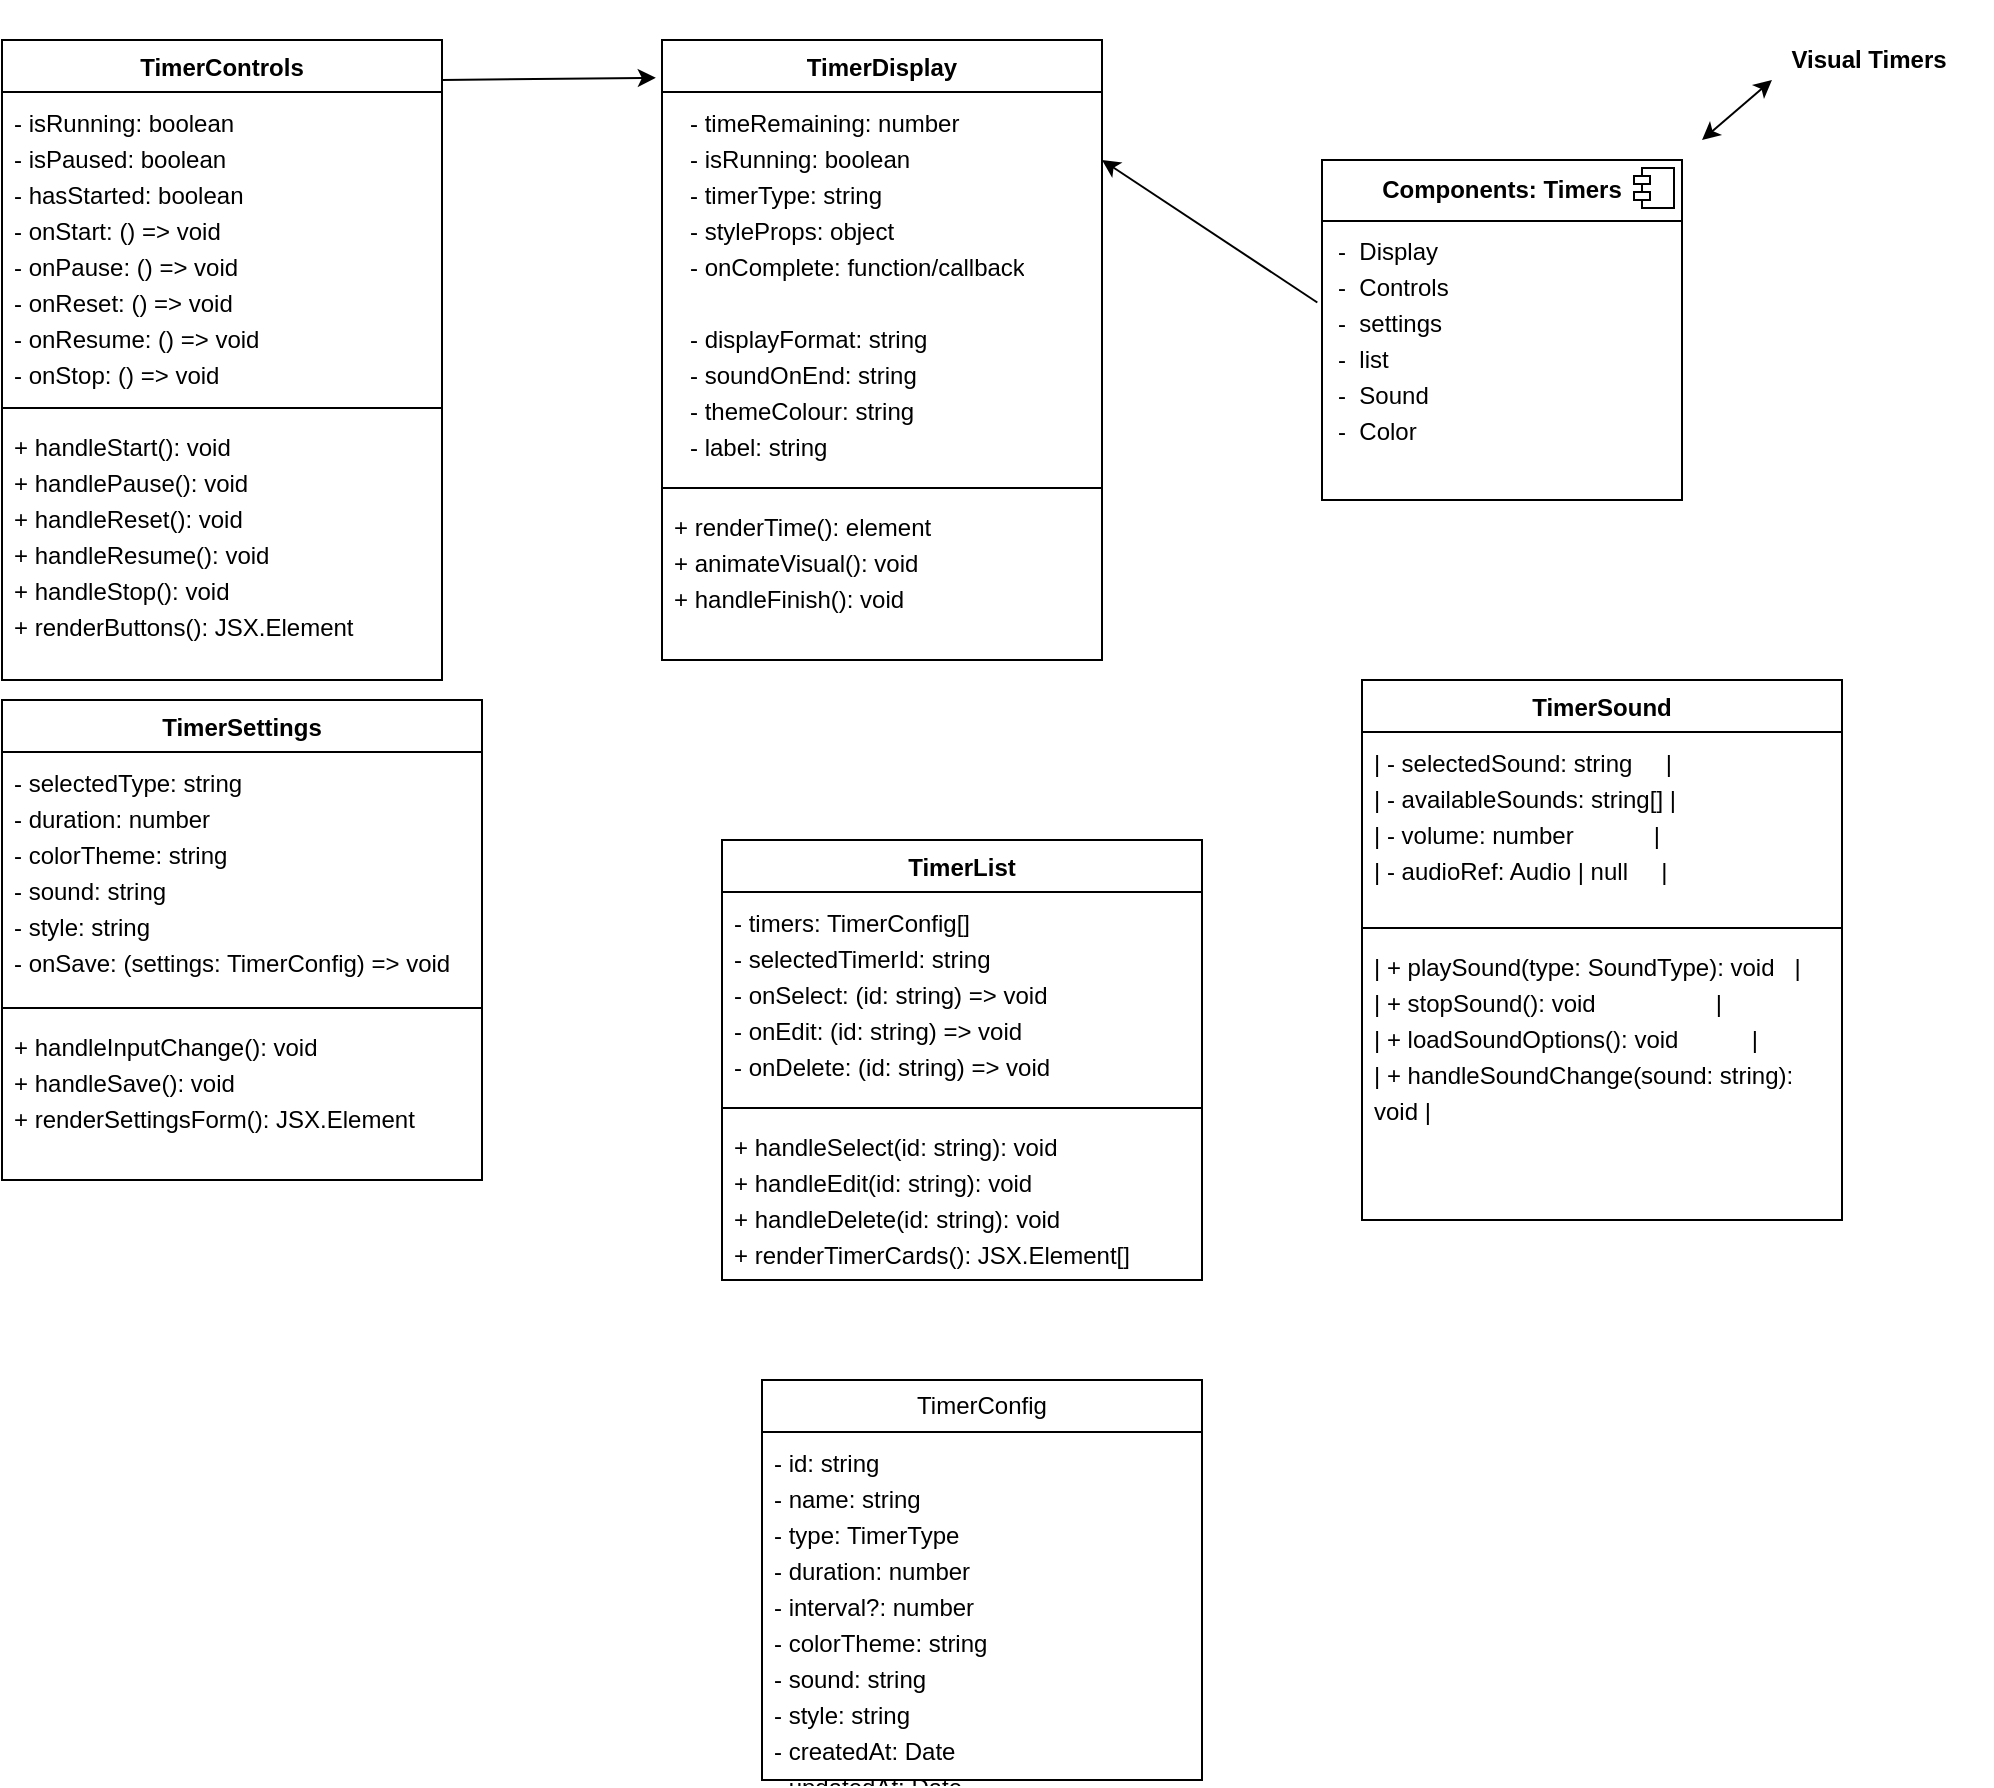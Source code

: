 <mxfile version="27.0.5">
  <diagram name="Page-1" id="QBBoDQWZTO2eCrty7JTz">
    <mxGraphModel dx="1288" dy="648" grid="1" gridSize="10" guides="1" tooltips="1" connect="1" arrows="1" fold="1" page="1" pageScale="1" pageWidth="850" pageHeight="1100" math="0" shadow="0">
      <root>
        <mxCell id="0" />
        <mxCell id="1" parent="0" />
        <mxCell id="6bzgwzdrAZAFj6cemPV4-1" value="Visual Timers" style="text;align=center;fontStyle=1;verticalAlign=middle;spacingLeft=3;spacingRight=3;strokeColor=none;rotatable=0;points=[[0,0.5],[1,0.5]];portConstraint=eastwest;html=1;" parent="1" vertex="1">
          <mxGeometry x="350" y="40" width="125" height="60" as="geometry" />
        </mxCell>
        <mxCell id="0FBJy8l07Yth9Wb-NzU2-1" value="&lt;div style=&quot;line-height: 150%;&quot;&gt;&lt;p style=&quot;margin:0px;margin-top:6px;text-align:center;&quot;&gt;&lt;b&gt;Components: Timers&lt;/b&gt;&lt;/p&gt;&lt;hr size=&quot;1&quot; style=&quot;border-style:solid;&quot;&gt;&lt;p style=&quot;margin:0px;margin-left:8px;&quot;&gt;-&amp;nbsp; Display&lt;/p&gt;&lt;p style=&quot;margin:0px;margin-left:8px;&quot;&gt;-&amp;nbsp; Controls&lt;/p&gt;&lt;p style=&quot;margin:0px;margin-left:8px;&quot;&gt;-&amp;nbsp; settings&lt;/p&gt;&lt;p style=&quot;margin:0px;margin-left:8px;&quot;&gt;-&amp;nbsp; list&lt;/p&gt;&lt;p style=&quot;margin:0px;margin-left:8px;&quot;&gt;-&amp;nbsp; Sound&amp;nbsp;&lt;/p&gt;&lt;p style=&quot;margin:0px;margin-left:8px;&quot;&gt;-&amp;nbsp; Color&lt;/p&gt;&lt;p style=&quot;margin:0px;margin-left:8px;&quot;&gt;&lt;/p&gt;&lt;/div&gt;" style="align=left;overflow=fill;html=1;dropTarget=0;whiteSpace=wrap;" vertex="1" parent="1">
          <mxGeometry x="140" y="120" width="180" height="170" as="geometry" />
        </mxCell>
        <mxCell id="0FBJy8l07Yth9Wb-NzU2-2" value="" style="shape=component;jettyWidth=8;jettyHeight=4;" vertex="1" parent="0FBJy8l07Yth9Wb-NzU2-1">
          <mxGeometry x="1" width="20" height="20" relative="1" as="geometry">
            <mxPoint x="-24" y="4" as="offset" />
          </mxGeometry>
        </mxCell>
        <mxCell id="0FBJy8l07Yth9Wb-NzU2-14" value="" style="endArrow=classic;startArrow=classic;html=1;rounded=0;" edge="1" parent="1">
          <mxGeometry width="50" height="50" relative="1" as="geometry">
            <mxPoint x="330" y="110" as="sourcePoint" />
            <mxPoint x="365" y="80" as="targetPoint" />
          </mxGeometry>
        </mxCell>
        <mxCell id="0FBJy8l07Yth9Wb-NzU2-17" value="" style="endArrow=classic;html=1;rounded=0;exitX=-0.013;exitY=0.419;exitDx=0;exitDy=0;exitPerimeter=0;" edge="1" parent="1" source="0FBJy8l07Yth9Wb-NzU2-1">
          <mxGeometry width="50" height="50" relative="1" as="geometry">
            <mxPoint x="120" y="170" as="sourcePoint" />
            <mxPoint x="30" y="120" as="targetPoint" />
            <Array as="points" />
          </mxGeometry>
        </mxCell>
        <mxCell id="0FBJy8l07Yth9Wb-NzU2-23" value="TimerDisplay" style="swimlane;fontStyle=1;align=center;verticalAlign=top;childLayout=stackLayout;horizontal=1;startSize=26;horizontalStack=0;resizeParent=1;resizeParentMax=0;resizeLast=0;collapsible=1;marginBottom=0;whiteSpace=wrap;html=1;" vertex="1" parent="1">
          <mxGeometry x="-190" y="60" width="220" height="310" as="geometry" />
        </mxCell>
        <mxCell id="0FBJy8l07Yth9Wb-NzU2-24" value="&lt;div style=&quot;line-height: 150%;&quot;&gt;&lt;p style=&quot;margin: 0px 0px 0px 8px;&quot;&gt;- timeRemaining: number&lt;/p&gt;&lt;p style=&quot;margin: 0px 0px 0px 8px;&quot;&gt;- isRunning: boolean&lt;/p&gt;&lt;p style=&quot;margin: 0px 0px 0px 8px;&quot;&gt;- timerType: string&lt;/p&gt;&lt;p style=&quot;margin: 0px 0px 0px 8px;&quot;&gt;- styleProps: object&lt;/p&gt;&lt;p style=&quot;margin: 0px 0px 0px 8px;&quot;&gt;- onComplete: function/callback&lt;/p&gt;&lt;p style=&quot;margin: 0px 0px 0px 8px;&quot;&gt;&lt;br&gt;&lt;/p&gt;&lt;p style=&quot;margin: 0px 0px 0px 8px;&quot;&gt;- displayFormat: string&lt;/p&gt;&lt;p style=&quot;margin: 0px 0px 0px 8px;&quot;&gt;- soundOnEnd: string&lt;/p&gt;&lt;p style=&quot;margin: 0px 0px 0px 8px;&quot;&gt;- themeColour: string&lt;/p&gt;&lt;p style=&quot;margin: 0px 0px 0px 8px;&quot;&gt;- label: string&lt;/p&gt;&lt;/div&gt;" style="text;strokeColor=none;fillColor=none;align=left;verticalAlign=top;spacingLeft=4;spacingRight=4;overflow=hidden;rotatable=0;points=[[0,0.5],[1,0.5]];portConstraint=eastwest;whiteSpace=wrap;html=1;" vertex="1" parent="0FBJy8l07Yth9Wb-NzU2-23">
          <mxGeometry y="26" width="220" height="194" as="geometry" />
        </mxCell>
        <mxCell id="0FBJy8l07Yth9Wb-NzU2-25" value="" style="line;strokeWidth=1;fillColor=none;align=left;verticalAlign=middle;spacingTop=-1;spacingLeft=3;spacingRight=3;rotatable=0;labelPosition=right;points=[];portConstraint=eastwest;strokeColor=inherit;" vertex="1" parent="0FBJy8l07Yth9Wb-NzU2-23">
          <mxGeometry y="220" width="220" height="8" as="geometry" />
        </mxCell>
        <mxCell id="0FBJy8l07Yth9Wb-NzU2-26" value="&lt;div style=&quot;line-height: 150%;&quot;&gt;+ renderTime(): element&lt;div&gt;+ animateVisual(): void&lt;/div&gt;&lt;div&gt;+ handleFinish(): void&lt;/div&gt;&lt;/div&gt;" style="text;strokeColor=none;fillColor=none;align=left;verticalAlign=top;spacingLeft=4;spacingRight=4;overflow=hidden;rotatable=0;points=[[0,0.5],[1,0.5]];portConstraint=eastwest;whiteSpace=wrap;html=1;" vertex="1" parent="0FBJy8l07Yth9Wb-NzU2-23">
          <mxGeometry y="228" width="220" height="82" as="geometry" />
        </mxCell>
        <mxCell id="0FBJy8l07Yth9Wb-NzU2-28" value="TimerControls" style="swimlane;fontStyle=1;align=center;verticalAlign=top;childLayout=stackLayout;horizontal=1;startSize=26;horizontalStack=0;resizeParent=1;resizeParentMax=0;resizeLast=0;collapsible=1;marginBottom=0;whiteSpace=wrap;html=1;" vertex="1" parent="1">
          <mxGeometry x="-520" y="60" width="220" height="320" as="geometry" />
        </mxCell>
        <mxCell id="0FBJy8l07Yth9Wb-NzU2-29" value="&lt;div style=&quot;line-height: 150%;&quot;&gt;&lt;div&gt;&lt;span style=&quot;font-size: 12px;&quot;&gt;- isRunning: boolean&amp;nbsp;&amp;nbsp;&lt;/span&gt;&lt;/div&gt;&lt;div&gt;&lt;span style=&quot;font-size: 12px;&quot;&gt;- isPaused: boolean&amp;nbsp; &amp;nbsp;&lt;/span&gt;&lt;/div&gt;&lt;div&gt;&lt;span style=&quot;font-size: 12px;&quot;&gt;- hasStarted: boolean&amp;nbsp;&lt;/span&gt;&lt;/div&gt;&lt;div&gt;&lt;span style=&quot;font-size: 12px;&quot;&gt;- onStart: () =&amp;gt; void&amp;nbsp;&lt;/span&gt;&lt;/div&gt;&lt;div&gt;&lt;span style=&quot;font-size: 12px;&quot;&gt;- onPause: () =&amp;gt; void&amp;nbsp;&lt;/span&gt;&lt;/div&gt;&lt;div&gt;&lt;span style=&quot;font-size: 12px;&quot;&gt;- onReset: () =&amp;gt; void&amp;nbsp;&lt;/span&gt;&lt;/div&gt;&lt;div&gt;&lt;span style=&quot;font-size: 12px;&quot;&gt;- onResume: () =&amp;gt; void&lt;/span&gt;&lt;/div&gt;&lt;div&gt;&lt;span style=&quot;font-size: 12px;&quot;&gt;- onStop: () =&amp;gt; void&amp;nbsp;&lt;/span&gt;&lt;/div&gt;&lt;/div&gt;" style="text;strokeColor=none;fillColor=none;align=left;verticalAlign=top;spacingLeft=4;spacingRight=4;overflow=hidden;rotatable=0;points=[[0,0.5],[1,0.5]];portConstraint=eastwest;whiteSpace=wrap;html=1;" vertex="1" parent="0FBJy8l07Yth9Wb-NzU2-28">
          <mxGeometry y="26" width="220" height="154" as="geometry" />
        </mxCell>
        <mxCell id="0FBJy8l07Yth9Wb-NzU2-30" value="" style="line;strokeWidth=1;fillColor=none;align=left;verticalAlign=middle;spacingTop=-1;spacingLeft=3;spacingRight=3;rotatable=0;labelPosition=right;points=[];portConstraint=eastwest;strokeColor=inherit;" vertex="1" parent="0FBJy8l07Yth9Wb-NzU2-28">
          <mxGeometry y="180" width="220" height="8" as="geometry" />
        </mxCell>
        <mxCell id="0FBJy8l07Yth9Wb-NzU2-31" value="&lt;div style=&quot;line-height: 150%;&quot;&gt;&lt;div&gt;&lt;span style=&quot;font-size: 12px;&quot;&gt;+ handleStart(): void&amp;nbsp;&lt;/span&gt;&lt;/div&gt;&lt;div&gt;&lt;span style=&quot;font-size: 12px;&quot;&gt;+ handlePause(): void&amp;nbsp;&lt;/span&gt;&lt;/div&gt;&lt;div&gt;&lt;span style=&quot;font-size: 12px;&quot;&gt;+ handleReset(): void&amp;nbsp;&lt;/span&gt;&lt;/div&gt;&lt;div&gt;&lt;span style=&quot;font-size: 12px;&quot;&gt;+ handleResume(): void&lt;/span&gt;&lt;/div&gt;&lt;div&gt;&lt;span style=&quot;font-size: 12px;&quot;&gt;+ handleStop(): void&amp;nbsp;&amp;nbsp;&lt;/span&gt;&lt;/div&gt;&lt;div&gt;&lt;span style=&quot;font-size: 12px;&quot;&gt;+ renderButtons(): JSX.Element&lt;/span&gt;&lt;/div&gt;&lt;/div&gt;" style="text;strokeColor=none;fillColor=none;align=left;verticalAlign=top;spacingLeft=4;spacingRight=4;overflow=hidden;rotatable=0;points=[[0,0.5],[1,0.5]];portConstraint=eastwest;whiteSpace=wrap;html=1;" vertex="1" parent="0FBJy8l07Yth9Wb-NzU2-28">
          <mxGeometry y="188" width="220" height="132" as="geometry" />
        </mxCell>
        <mxCell id="0FBJy8l07Yth9Wb-NzU2-32" value="" style="endArrow=classic;html=1;rounded=0;entryX=-0.014;entryY=0.061;entryDx=0;entryDy=0;entryPerimeter=0;" edge="1" parent="1" target="0FBJy8l07Yth9Wb-NzU2-23">
          <mxGeometry width="50" height="50" relative="1" as="geometry">
            <mxPoint x="-300" y="80" as="sourcePoint" />
            <mxPoint x="-250" y="30" as="targetPoint" />
          </mxGeometry>
        </mxCell>
        <mxCell id="0FBJy8l07Yth9Wb-NzU2-33" value="TimerSettings" style="swimlane;fontStyle=1;align=center;verticalAlign=top;childLayout=stackLayout;horizontal=1;startSize=26;horizontalStack=0;resizeParent=1;resizeParentMax=0;resizeLast=0;collapsible=1;marginBottom=0;whiteSpace=wrap;html=1;" vertex="1" parent="1">
          <mxGeometry x="-520" y="390" width="240" height="240" as="geometry" />
        </mxCell>
        <mxCell id="0FBJy8l07Yth9Wb-NzU2-34" value="&lt;div style=&quot;line-height: 150%;&quot;&gt;&lt;div&gt;&lt;span style=&quot;font-size: 12px;&quot;&gt;- selectedType: string&amp;nbsp; &amp;nbsp; &amp;nbsp;&amp;nbsp;&lt;/span&gt;&lt;/div&gt;&lt;div&gt;&lt;span style=&quot;font-size: 12px;&quot;&gt;- duration: number&amp;nbsp; &amp;nbsp; &amp;nbsp; &amp;nbsp; &amp;nbsp;&amp;nbsp;&lt;/span&gt;&lt;/div&gt;&lt;div&gt;&lt;span style=&quot;font-size: 12px;&quot;&gt;- colorTheme: string&amp;nbsp; &amp;nbsp; &amp;nbsp; &amp;nbsp;&amp;nbsp;&lt;/span&gt;&lt;/div&gt;&lt;div&gt;&lt;span style=&quot;font-size: 12px;&quot;&gt;- sound: string&amp;nbsp; &amp;nbsp; &amp;nbsp; &amp;nbsp; &amp;nbsp; &amp;nbsp; &amp;nbsp;&lt;/span&gt;&lt;/div&gt;&lt;div&gt;&lt;span style=&quot;font-size: 12px;&quot;&gt;- style: string&amp;nbsp; &amp;nbsp; &amp;nbsp; &amp;nbsp; &amp;nbsp; &amp;nbsp; &amp;nbsp;&lt;/span&gt;&lt;/div&gt;&lt;div&gt;&lt;span style=&quot;background-color: transparent; color: light-dark(rgb(0, 0, 0), rgb(255, 255, 255));&quot;&gt;- onSave: (settings: TimerConfig) =&amp;gt; void&amp;nbsp;&lt;/span&gt;&lt;/div&gt;&lt;/div&gt;" style="text;strokeColor=none;fillColor=none;align=left;verticalAlign=top;spacingLeft=4;spacingRight=4;overflow=hidden;rotatable=0;points=[[0,0.5],[1,0.5]];portConstraint=eastwest;whiteSpace=wrap;html=1;" vertex="1" parent="0FBJy8l07Yth9Wb-NzU2-33">
          <mxGeometry y="26" width="240" height="124" as="geometry" />
        </mxCell>
        <mxCell id="0FBJy8l07Yth9Wb-NzU2-35" value="" style="line;strokeWidth=1;fillColor=none;align=left;verticalAlign=middle;spacingTop=-1;spacingLeft=3;spacingRight=3;rotatable=0;labelPosition=right;points=[];portConstraint=eastwest;strokeColor=inherit;" vertex="1" parent="0FBJy8l07Yth9Wb-NzU2-33">
          <mxGeometry y="150" width="240" height="8" as="geometry" />
        </mxCell>
        <mxCell id="0FBJy8l07Yth9Wb-NzU2-36" value="&lt;div style=&quot;line-height: 150%;&quot;&gt;&lt;div&gt;&lt;span style=&quot;font-size: 12px;&quot;&gt;+ handleInputChange(): void&lt;/span&gt;&lt;/div&gt;&lt;div&gt;&lt;span style=&quot;font-size: 12px;&quot;&gt;+ handleSave(): void&amp;nbsp; &amp;nbsp; &amp;nbsp; &amp;nbsp;&amp;nbsp;&lt;/span&gt;&lt;/div&gt;&lt;div&gt;&lt;span style=&quot;font-size: 12px;&quot;&gt;+ renderSettingsForm(): JSX.Element&amp;nbsp;&lt;/span&gt;&lt;/div&gt;&lt;/div&gt;" style="text;strokeColor=none;fillColor=none;align=left;verticalAlign=top;spacingLeft=4;spacingRight=4;overflow=hidden;rotatable=0;points=[[0,0.5],[1,0.5]];portConstraint=eastwest;whiteSpace=wrap;html=1;" vertex="1" parent="0FBJy8l07Yth9Wb-NzU2-33">
          <mxGeometry y="158" width="240" height="82" as="geometry" />
        </mxCell>
        <mxCell id="0FBJy8l07Yth9Wb-NzU2-37" value="TimerList" style="swimlane;fontStyle=1;align=center;verticalAlign=top;childLayout=stackLayout;horizontal=1;startSize=26;horizontalStack=0;resizeParent=1;resizeParentMax=0;resizeLast=0;collapsible=1;marginBottom=0;whiteSpace=wrap;html=1;" vertex="1" parent="1">
          <mxGeometry x="-160" y="460" width="240" height="220" as="geometry" />
        </mxCell>
        <mxCell id="0FBJy8l07Yth9Wb-NzU2-38" value="&lt;div style=&quot;line-height: 150%;&quot;&gt;&lt;div&gt;&lt;span style=&quot;font-size: 12px;&quot;&gt;- timers: TimerConfig[]&amp;nbsp; &amp;nbsp; &amp;nbsp;&lt;/span&gt;&lt;/div&gt;&lt;div&gt;&lt;span style=&quot;font-size: 12px;&quot;&gt;- selectedTimerId: string&amp;nbsp; &amp;nbsp;&lt;/span&gt;&lt;/div&gt;&lt;div&gt;&lt;span style=&quot;font-size: 12px;&quot;&gt;- onSelect: (id: string) =&amp;gt; void&amp;nbsp;&lt;/span&gt;&lt;/div&gt;&lt;div&gt;&lt;span style=&quot;background-color: transparent; color: light-dark(rgb(0, 0, 0), rgb(255, 255, 255));&quot;&gt;- onEdit: (id: string) =&amp;gt; void&amp;nbsp; &amp;nbsp;&lt;/span&gt;&lt;/div&gt;&lt;div&gt;&lt;span style=&quot;font-size: 12px;&quot;&gt;- onDelete: (id: string) =&amp;gt; void&amp;nbsp;&lt;/span&gt;&lt;/div&gt;&lt;/div&gt;" style="text;strokeColor=none;fillColor=none;align=left;verticalAlign=top;spacingLeft=4;spacingRight=4;overflow=hidden;rotatable=0;points=[[0,0.5],[1,0.5]];portConstraint=eastwest;whiteSpace=wrap;html=1;" vertex="1" parent="0FBJy8l07Yth9Wb-NzU2-37">
          <mxGeometry y="26" width="240" height="104" as="geometry" />
        </mxCell>
        <mxCell id="0FBJy8l07Yth9Wb-NzU2-39" value="" style="line;strokeWidth=1;fillColor=none;align=left;verticalAlign=middle;spacingTop=-1;spacingLeft=3;spacingRight=3;rotatable=0;labelPosition=right;points=[];portConstraint=eastwest;strokeColor=inherit;" vertex="1" parent="0FBJy8l07Yth9Wb-NzU2-37">
          <mxGeometry y="130" width="240" height="8" as="geometry" />
        </mxCell>
        <mxCell id="0FBJy8l07Yth9Wb-NzU2-40" value="&lt;div style=&quot;line-height: 150%;&quot;&gt;&lt;div&gt;&lt;span style=&quot;font-size: 12px;&quot;&gt;+ handleSelect(id: string): void&amp;nbsp;&lt;/span&gt;&lt;/div&gt;&lt;div&gt;&lt;span style=&quot;font-size: 12px;&quot;&gt;+ handleEdit(id: string): void&amp;nbsp; &amp;nbsp;&lt;/span&gt;&lt;/div&gt;&lt;div&gt;&lt;span style=&quot;font-size: 12px;&quot;&gt;+ handleDelete(id: string): void&amp;nbsp;&lt;/span&gt;&lt;/div&gt;&lt;div&gt;&lt;span style=&quot;font-size: 12px;&quot;&gt;+ renderTimerCards(): JSX.Element[]&amp;nbsp;&lt;/span&gt;&lt;/div&gt;&lt;/div&gt;" style="text;strokeColor=none;fillColor=none;align=left;verticalAlign=top;spacingLeft=4;spacingRight=4;overflow=hidden;rotatable=0;points=[[0,0.5],[1,0.5]];portConstraint=eastwest;whiteSpace=wrap;html=1;" vertex="1" parent="0FBJy8l07Yth9Wb-NzU2-37">
          <mxGeometry y="138" width="240" height="82" as="geometry" />
        </mxCell>
        <mxCell id="0FBJy8l07Yth9Wb-NzU2-41" value="TimerConfig" style="swimlane;fontStyle=0;childLayout=stackLayout;horizontal=1;startSize=26;fillColor=none;horizontalStack=0;resizeParent=1;resizeParentMax=0;resizeLast=0;collapsible=1;marginBottom=0;whiteSpace=wrap;html=1;" vertex="1" parent="1">
          <mxGeometry x="-140" y="730" width="220" height="200" as="geometry" />
        </mxCell>
        <mxCell id="0FBJy8l07Yth9Wb-NzU2-44" value="&lt;div style=&quot;line-height: 150%;&quot;&gt;&lt;div&gt;&lt;span style=&quot;font-size: 12px;&quot;&gt;- id: string&amp;nbsp; &amp;nbsp; &amp;nbsp; &amp;nbsp; &amp;nbsp; &amp;nbsp; &amp;nbsp; &amp;nbsp;&amp;nbsp;&lt;/span&gt;&lt;/div&gt;&lt;div&gt;&lt;span style=&quot;font-size: 12px;&quot;&gt;- name: string&amp;nbsp; &amp;nbsp; &amp;nbsp; &amp;nbsp; &amp;nbsp; &amp;nbsp; &amp;nbsp;&amp;nbsp;&lt;/span&gt;&lt;/div&gt;&lt;div&gt;&lt;span style=&quot;font-size: 12px;&quot;&gt;- type: TimerType&amp;nbsp; &amp;nbsp; &amp;nbsp; &amp;nbsp; &amp;nbsp; &amp;nbsp;&lt;/span&gt;&lt;/div&gt;&lt;div&gt;&lt;span style=&quot;font-size: 12px;&quot;&gt;- duration: number&amp;nbsp; &amp;nbsp; &amp;nbsp; &amp;nbsp; &amp;nbsp;&amp;nbsp;&lt;/span&gt;&lt;/div&gt;&lt;div&gt;&lt;span style=&quot;font-size: 12px;&quot;&gt;- interval?: number&amp;nbsp; &amp;nbsp; &amp;nbsp; &amp;nbsp; &amp;nbsp;&lt;/span&gt;&lt;/div&gt;&lt;div&gt;&lt;span style=&quot;font-size: 12px;&quot;&gt;- colorTheme: string&amp;nbsp; &amp;nbsp; &amp;nbsp; &amp;nbsp;&lt;/span&gt;&lt;/div&gt;&lt;div&gt;&lt;span style=&quot;font-size: 12px;&quot;&gt;- sound: string&amp;nbsp; &amp;nbsp; &amp;nbsp; &amp;nbsp; &amp;nbsp; &amp;nbsp; &amp;nbsp;&lt;/span&gt;&lt;/div&gt;&lt;div&gt;&lt;span style=&quot;font-size: 12px;&quot;&gt;- style: string&amp;nbsp; &amp;nbsp; &amp;nbsp; &amp;nbsp; &amp;nbsp; &amp;nbsp; &amp;nbsp;&lt;/span&gt;&lt;/div&gt;&lt;div&gt;&lt;span style=&quot;font-size: 12px;&quot;&gt;- createdAt: Date&amp;nbsp; &amp;nbsp; &amp;nbsp; &amp;nbsp; &amp;nbsp; &amp;nbsp;&lt;/span&gt;&lt;/div&gt;&lt;div&gt;&lt;span style=&quot;font-size: 12px;&quot;&gt;- updatedAt: Date&amp;nbsp; &amp;nbsp; &amp;nbsp; &amp;nbsp; &amp;nbsp; &amp;nbsp;&lt;/span&gt;&lt;/div&gt;&lt;div&gt;&lt;span style=&quot;font-size: 12px;&quot;&gt;- userId?: string&amp;nbsp; &amp;nbsp; &amp;nbsp; &amp;nbsp; &amp;nbsp; &amp;nbsp;&lt;/span&gt;&lt;/div&gt;&lt;/div&gt;" style="text;strokeColor=none;fillColor=none;align=left;verticalAlign=top;spacingLeft=4;spacingRight=4;overflow=hidden;rotatable=0;points=[[0,0.5],[1,0.5]];portConstraint=eastwest;whiteSpace=wrap;html=1;strokeWidth=4;" vertex="1" parent="0FBJy8l07Yth9Wb-NzU2-41">
          <mxGeometry y="26" width="220" height="174" as="geometry" />
        </mxCell>
        <mxCell id="0FBJy8l07Yth9Wb-NzU2-45" value="TimerSound" style="swimlane;fontStyle=1;align=center;verticalAlign=top;childLayout=stackLayout;horizontal=1;startSize=26;horizontalStack=0;resizeParent=1;resizeParentMax=0;resizeLast=0;collapsible=1;marginBottom=0;whiteSpace=wrap;html=1;" vertex="1" parent="1">
          <mxGeometry x="160" y="380" width="240" height="270" as="geometry" />
        </mxCell>
        <mxCell id="0FBJy8l07Yth9Wb-NzU2-46" value="&lt;div style=&quot;line-height: 150%;&quot;&gt;&lt;div&gt;&lt;span style=&quot;font-size: 12px;&quot;&gt;| - selectedSound: string&amp;nbsp; &amp;nbsp; &amp;nbsp;|&lt;/span&gt;&lt;/div&gt;&lt;div&gt;&lt;span style=&quot;font-size: 12px;&quot;&gt;| - availableSounds: string[] |&lt;/span&gt;&lt;/div&gt;&lt;div&gt;&lt;span style=&quot;font-size: 12px;&quot;&gt;| - volume: number&amp;nbsp; &amp;nbsp; &amp;nbsp; &amp;nbsp; &amp;nbsp; &amp;nbsp; |&lt;/span&gt;&lt;/div&gt;&lt;div&gt;&lt;span style=&quot;font-size: 12px;&quot;&gt;| - audioRef: Audio | null&amp;nbsp; &amp;nbsp; &amp;nbsp;|&lt;/span&gt;&lt;/div&gt;&lt;/div&gt;" style="text;strokeColor=none;fillColor=none;align=left;verticalAlign=top;spacingLeft=4;spacingRight=4;overflow=hidden;rotatable=0;points=[[0,0.5],[1,0.5]];portConstraint=eastwest;whiteSpace=wrap;html=1;" vertex="1" parent="0FBJy8l07Yth9Wb-NzU2-45">
          <mxGeometry y="26" width="240" height="94" as="geometry" />
        </mxCell>
        <mxCell id="0FBJy8l07Yth9Wb-NzU2-47" value="" style="line;strokeWidth=1;fillColor=none;align=left;verticalAlign=middle;spacingTop=-1;spacingLeft=3;spacingRight=3;rotatable=0;labelPosition=right;points=[];portConstraint=eastwest;strokeColor=inherit;" vertex="1" parent="0FBJy8l07Yth9Wb-NzU2-45">
          <mxGeometry y="120" width="240" height="8" as="geometry" />
        </mxCell>
        <mxCell id="0FBJy8l07Yth9Wb-NzU2-48" value="&lt;div style=&quot;line-height: 150%;&quot;&gt;&lt;div style=&quot;line-height: 150%;&quot;&gt;| + playSound(type: SoundType): void&amp;nbsp; &amp;nbsp;|&lt;/div&gt;&lt;div style=&quot;line-height: 150%;&quot;&gt;| + stopSound(): void&amp;nbsp; &amp;nbsp; &amp;nbsp; &amp;nbsp; &amp;nbsp; &amp;nbsp; &amp;nbsp; &amp;nbsp; &amp;nbsp; |&lt;/div&gt;&lt;div style=&quot;line-height: 150%;&quot;&gt;| + loadSoundOptions(): void&amp;nbsp; &amp;nbsp; &amp;nbsp; &amp;nbsp; &amp;nbsp; &amp;nbsp;|&lt;/div&gt;&lt;div style=&quot;line-height: 150%;&quot;&gt;| + handleSoundChange(sound: string): void |&lt;/div&gt;&lt;/div&gt;" style="text;strokeColor=none;fillColor=none;align=left;verticalAlign=top;spacingLeft=4;spacingRight=4;overflow=hidden;rotatable=0;points=[[0,0.5],[1,0.5]];portConstraint=eastwest;whiteSpace=wrap;html=1;" vertex="1" parent="0FBJy8l07Yth9Wb-NzU2-45">
          <mxGeometry y="128" width="240" height="142" as="geometry" />
        </mxCell>
      </root>
    </mxGraphModel>
  </diagram>
</mxfile>
